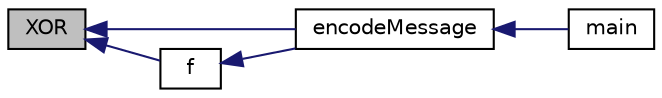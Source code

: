 digraph "XOR"
{
  edge [fontname="Helvetica",fontsize="10",labelfontname="Helvetica",labelfontsize="10"];
  node [fontname="Helvetica",fontsize="10",shape=record];
  rankdir="LR";
  Node1 [label="XOR",height=0.2,width=0.4,color="black", fillcolor="grey75", style="filled", fontcolor="black"];
  Node1 -> Node2 [dir="back",color="midnightblue",fontsize="10",style="solid",fontname="Helvetica"];
  Node2 [label="encodeMessage",height=0.2,width=0.4,color="black", fillcolor="white", style="filled",URL="$encode_message_8h.html#a6e4603239384aeb26f1362205fe5c402"];
  Node2 -> Node3 [dir="back",color="midnightblue",fontsize="10",style="solid",fontname="Helvetica"];
  Node3 [label="main",height=0.2,width=0.4,color="black", fillcolor="white", style="filled",URL="$main_8cpp.html#ae66f6b31b5ad750f1fe042a706a4e3d4",tooltip="if true user wishes to encrypt "];
  Node1 -> Node4 [dir="back",color="midnightblue",fontsize="10",style="solid",fontname="Helvetica"];
  Node4 [label="f",height=0.2,width=0.4,color="black", fillcolor="white", style="filled",URL="$encode_message_8h.html#af1988bf60f8afd3e94a38a3b02381ee9"];
  Node4 -> Node2 [dir="back",color="midnightblue",fontsize="10",style="solid",fontname="Helvetica"];
}

